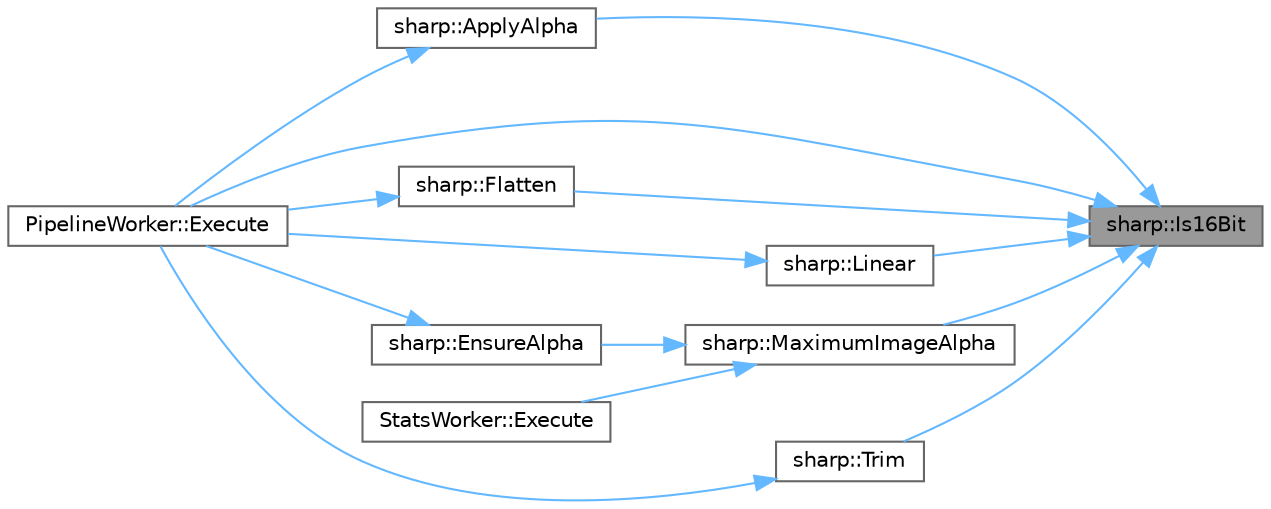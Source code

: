 digraph "sharp::Is16Bit"
{
 // LATEX_PDF_SIZE
  bgcolor="transparent";
  edge [fontname=Helvetica,fontsize=10,labelfontname=Helvetica,labelfontsize=10];
  node [fontname=Helvetica,fontsize=10,shape=box,height=0.2,width=0.4];
  rankdir="RL";
  Node1 [id="Node000001",label="sharp::Is16Bit",height=0.2,width=0.4,color="gray40", fillcolor="grey60", style="filled", fontcolor="black",tooltip=" "];
  Node1 -> Node2 [id="edge1_Node000001_Node000002",dir="back",color="steelblue1",style="solid",tooltip=" "];
  Node2 [id="Node000002",label="sharp::ApplyAlpha",height=0.2,width=0.4,color="grey40", fillcolor="white", style="filled",URL="$namespacesharp.html#a13adbe20a21c239a3f743eb637755512",tooltip=" "];
  Node2 -> Node3 [id="edge2_Node000002_Node000003",dir="back",color="steelblue1",style="solid",tooltip=" "];
  Node3 [id="Node000003",label="PipelineWorker::Execute",height=0.2,width=0.4,color="grey40", fillcolor="white", style="filled",URL="$class_pipeline_worker.html#a211c92807b9a3e33632e3f9b013913a9",tooltip=" "];
  Node1 -> Node3 [id="edge3_Node000001_Node000003",dir="back",color="steelblue1",style="solid",tooltip=" "];
  Node1 -> Node4 [id="edge4_Node000001_Node000004",dir="back",color="steelblue1",style="solid",tooltip=" "];
  Node4 [id="Node000004",label="sharp::Flatten",height=0.2,width=0.4,color="grey40", fillcolor="white", style="filled",URL="$namespacesharp.html#a51d0785c2fa6ed6fee7d4b49c95d32f9",tooltip=" "];
  Node4 -> Node3 [id="edge5_Node000004_Node000003",dir="back",color="steelblue1",style="solid",tooltip=" "];
  Node1 -> Node5 [id="edge6_Node000001_Node000005",dir="back",color="steelblue1",style="solid",tooltip=" "];
  Node5 [id="Node000005",label="sharp::Linear",height=0.2,width=0.4,color="grey40", fillcolor="white", style="filled",URL="$namespacesharp.html#a480dbca562782c182e0a65f431be3682",tooltip=" "];
  Node5 -> Node3 [id="edge7_Node000005_Node000003",dir="back",color="steelblue1",style="solid",tooltip=" "];
  Node1 -> Node6 [id="edge8_Node000001_Node000006",dir="back",color="steelblue1",style="solid",tooltip=" "];
  Node6 [id="Node000006",label="sharp::MaximumImageAlpha",height=0.2,width=0.4,color="grey40", fillcolor="white", style="filled",URL="$namespacesharp.html#a482a48b0a5819d66d352feda7fee2598",tooltip=" "];
  Node6 -> Node7 [id="edge9_Node000006_Node000007",dir="back",color="steelblue1",style="solid",tooltip=" "];
  Node7 [id="Node000007",label="sharp::EnsureAlpha",height=0.2,width=0.4,color="grey40", fillcolor="white", style="filled",URL="$namespacesharp.html#a9ffe97aa72ea2abbc5be3a04d2521839",tooltip=" "];
  Node7 -> Node3 [id="edge10_Node000007_Node000003",dir="back",color="steelblue1",style="solid",tooltip=" "];
  Node6 -> Node8 [id="edge11_Node000006_Node000008",dir="back",color="steelblue1",style="solid",tooltip=" "];
  Node8 [id="Node000008",label="StatsWorker::Execute",height=0.2,width=0.4,color="grey40", fillcolor="white", style="filled",URL="$class_stats_worker.html#a769dc2ba398a78ac0692d0b815ecd253",tooltip=" "];
  Node1 -> Node9 [id="edge12_Node000001_Node000009",dir="back",color="steelblue1",style="solid",tooltip=" "];
  Node9 [id="Node000009",label="sharp::Trim",height=0.2,width=0.4,color="grey40", fillcolor="white", style="filled",URL="$namespacesharp.html#ab5336fa736b1a730f7058e89c940cff6",tooltip=" "];
  Node9 -> Node3 [id="edge13_Node000009_Node000003",dir="back",color="steelblue1",style="solid",tooltip=" "];
}

